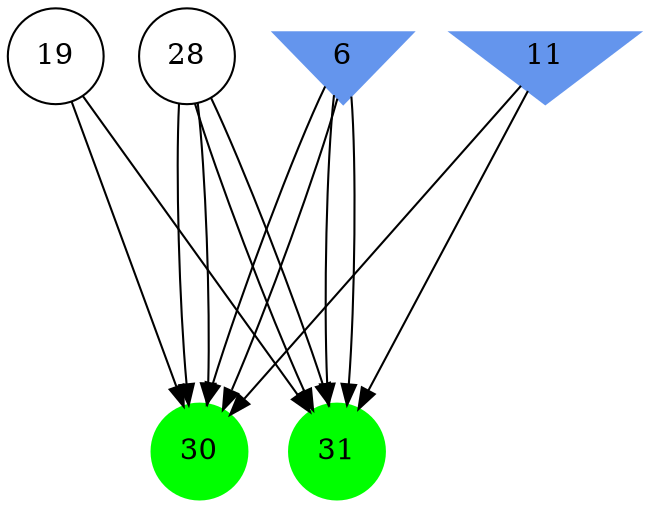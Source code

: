 digraph brain {
	ranksep=2.0;
	6 [shape=invtriangle,style=filled,color=cornflowerblue];
	11 [shape=invtriangle,style=filled,color=cornflowerblue];
	19 [shape=circle,color=black];
	28 [shape=circle,color=black];
	30 [shape=circle,style=filled,color=green];
	31 [shape=circle,style=filled,color=green];
	6	->	31;
	6	->	30;
	28	->	31;
	28	->	30;
	19	->	31;
	19	->	30;
	6	->	31;
	6	->	30;
	11	->	31;
	11	->	30;
	28	->	31;
	28	->	30;
	{ rank=same; 6; 11; }
	{ rank=same; 19; 28; }
	{ rank=same; 30; 31; }
}
